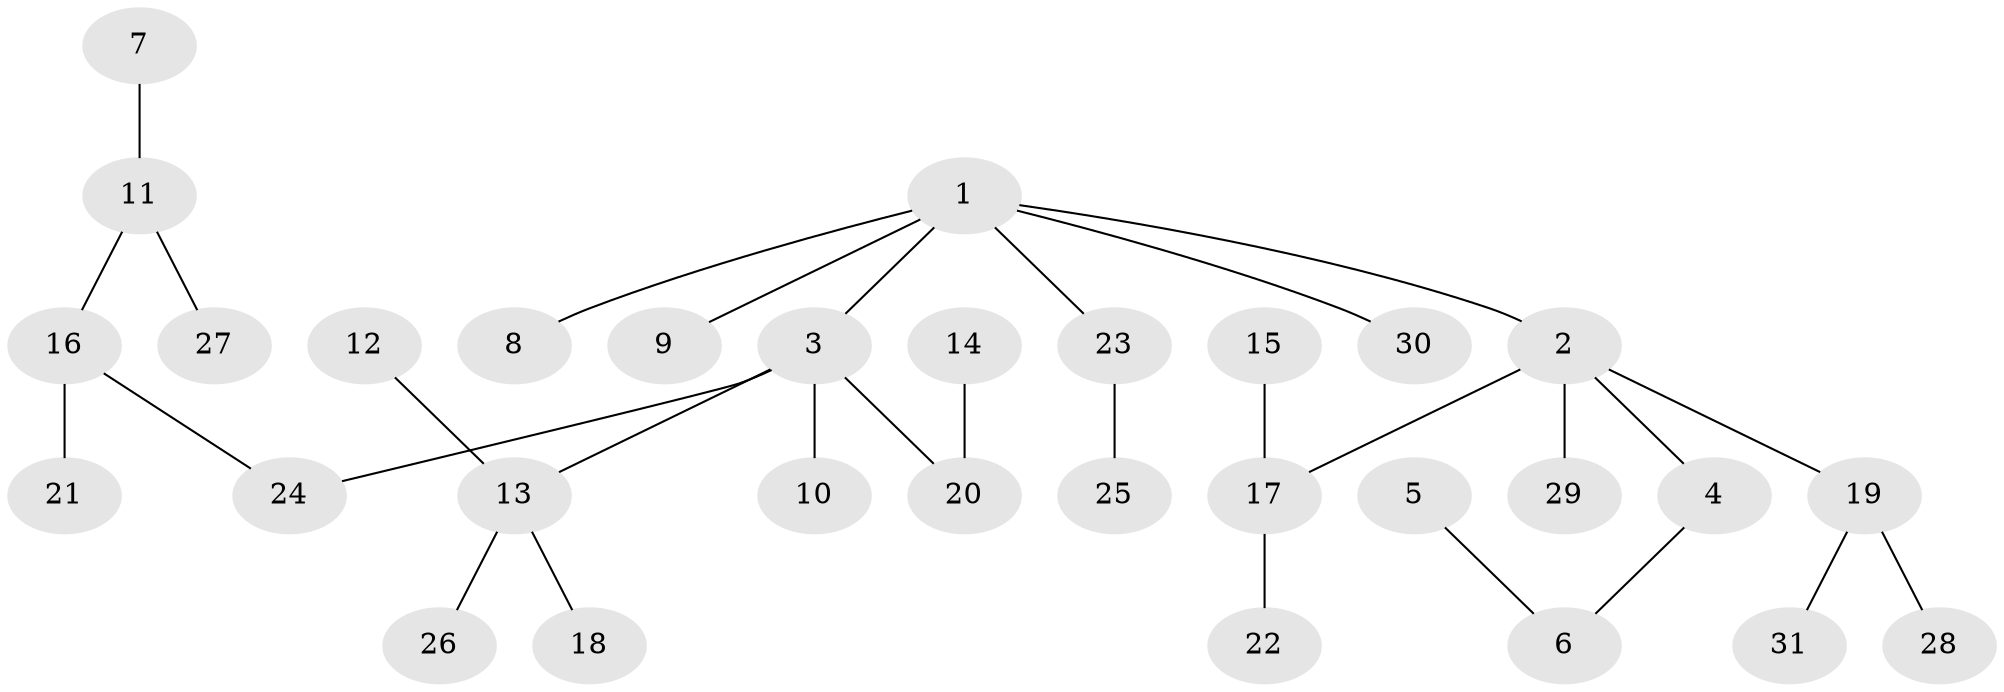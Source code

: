 // original degree distribution, {7: 0.016129032258064516, 5: 0.016129032258064516, 6: 0.03225806451612903, 4: 0.03225806451612903, 1: 0.532258064516129, 2: 0.1935483870967742, 3: 0.1774193548387097}
// Generated by graph-tools (version 1.1) at 2025/50/03/09/25 03:50:24]
// undirected, 31 vertices, 30 edges
graph export_dot {
graph [start="1"]
  node [color=gray90,style=filled];
  1;
  2;
  3;
  4;
  5;
  6;
  7;
  8;
  9;
  10;
  11;
  12;
  13;
  14;
  15;
  16;
  17;
  18;
  19;
  20;
  21;
  22;
  23;
  24;
  25;
  26;
  27;
  28;
  29;
  30;
  31;
  1 -- 2 [weight=1.0];
  1 -- 3 [weight=1.0];
  1 -- 8 [weight=1.0];
  1 -- 9 [weight=1.0];
  1 -- 23 [weight=1.0];
  1 -- 30 [weight=1.0];
  2 -- 4 [weight=1.0];
  2 -- 17 [weight=1.0];
  2 -- 19 [weight=1.0];
  2 -- 29 [weight=1.0];
  3 -- 10 [weight=1.0];
  3 -- 13 [weight=1.0];
  3 -- 20 [weight=1.0];
  3 -- 24 [weight=1.0];
  4 -- 6 [weight=1.0];
  5 -- 6 [weight=1.0];
  7 -- 11 [weight=1.0];
  11 -- 16 [weight=1.0];
  11 -- 27 [weight=1.0];
  12 -- 13 [weight=1.0];
  13 -- 18 [weight=1.0];
  13 -- 26 [weight=1.0];
  14 -- 20 [weight=1.0];
  15 -- 17 [weight=1.0];
  16 -- 21 [weight=1.0];
  16 -- 24 [weight=1.0];
  17 -- 22 [weight=1.0];
  19 -- 28 [weight=1.0];
  19 -- 31 [weight=1.0];
  23 -- 25 [weight=1.0];
}
